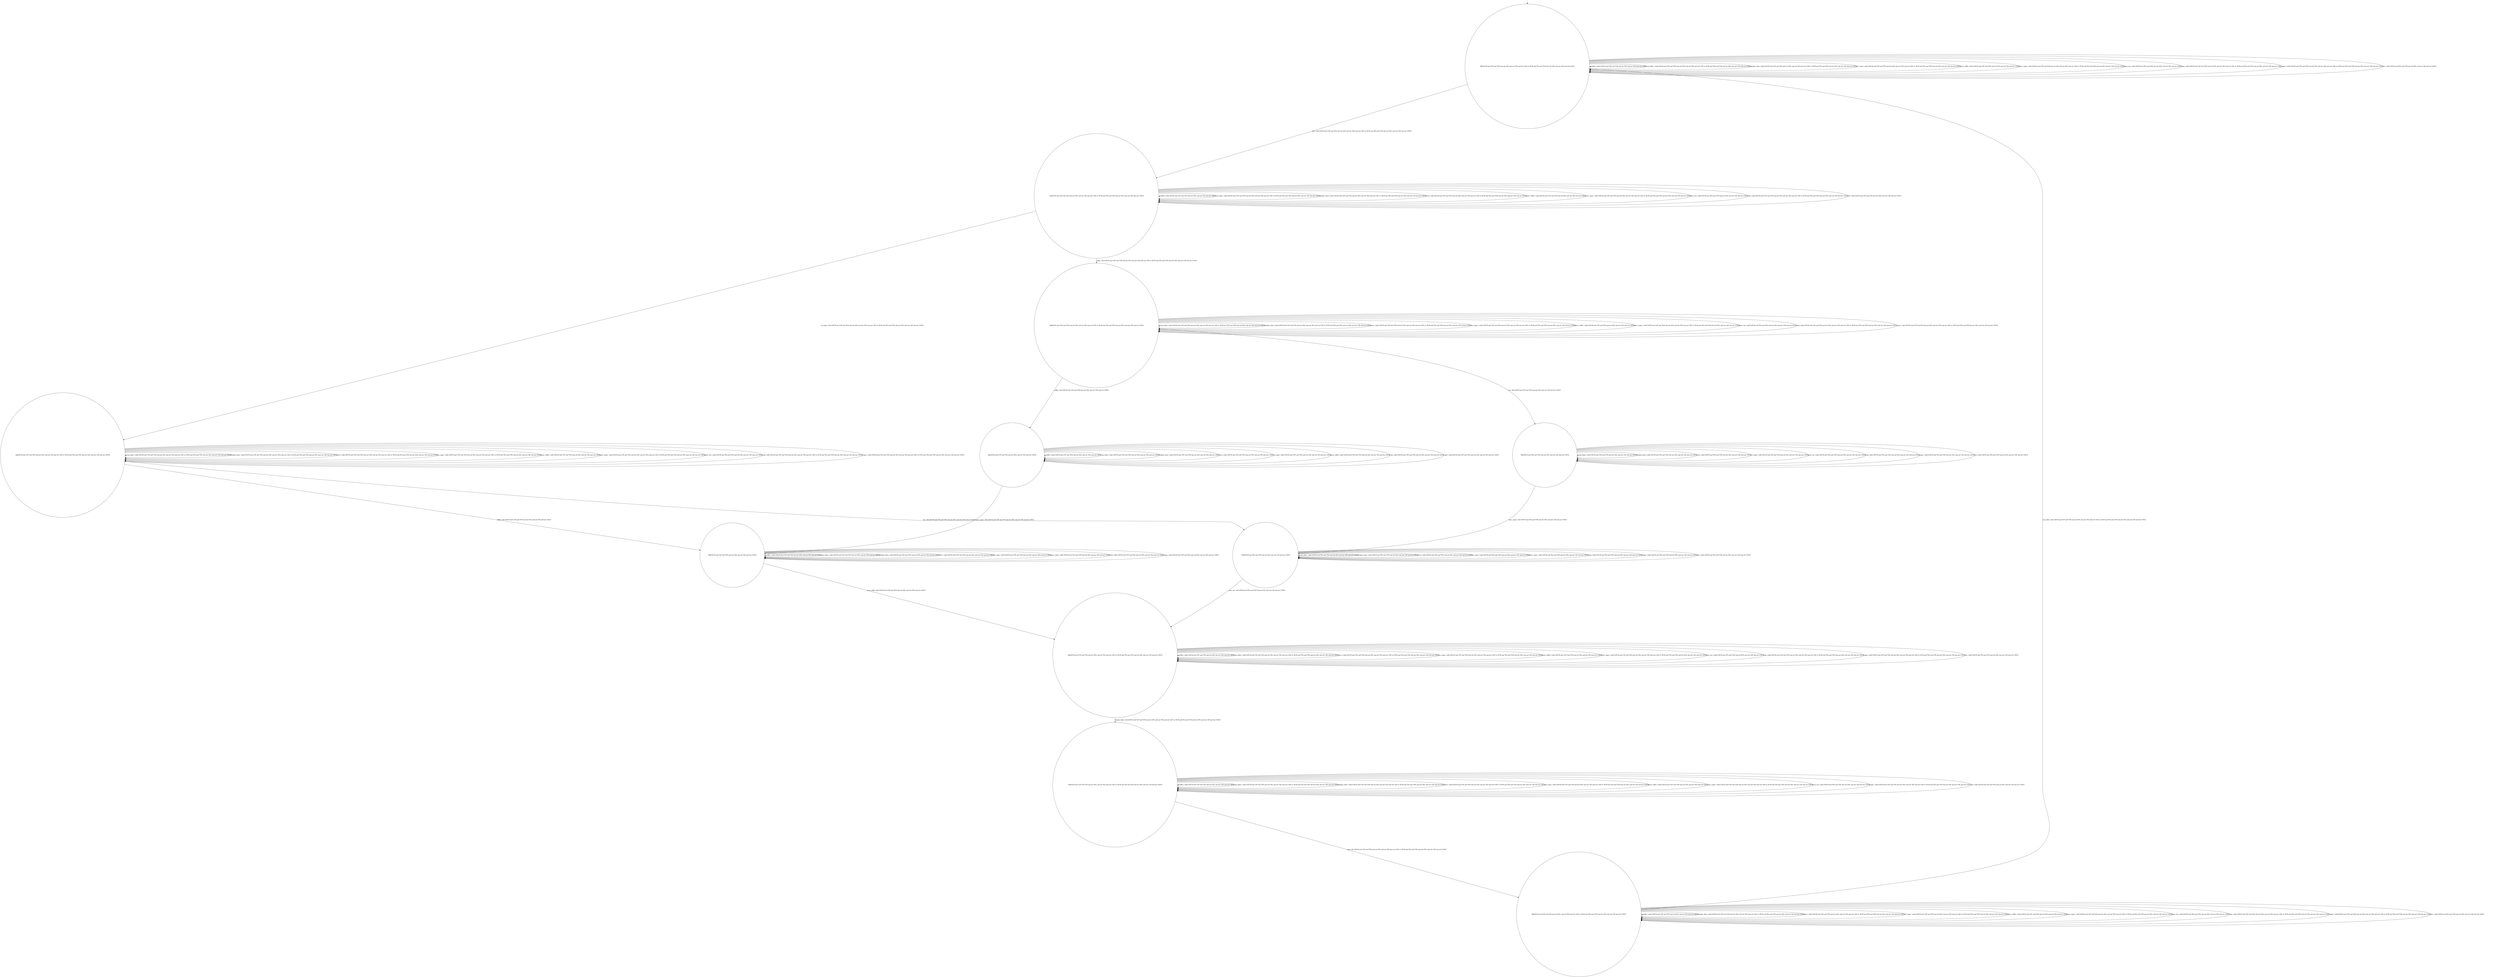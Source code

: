 digraph g {
	edge [lblstyle="above, sloped"];
	s0 [shape="circle" label="0@[((EUR and COF and TON and not DOL and not TEA and not CAP) or (EUR and TEA and TON and not DOL and not CAP and not COF))]"];
	s1 [shape="circle" label="1@[((EUR and COF and TON and not DOL and not TEA and not CAP) or (EUR and TEA and TON and not DOL and not CAP and not COF))]"];
	s2 [shape="circle" label="2@[((EUR and COF and TON and not DOL and not TEA and not CAP) or (EUR and TEA and TON and not DOL and not CAP and not COF))]"];
	s3 [shape="circle" label="3@[((EUR and COF and TON and not DOL and not TEA and not CAP) or (EUR and TEA and TON and not DOL and not CAP and not COF))]"];
	s4 [shape="circle" label="4@[((EUR and COF and TON and not DOL and not TEA and not CAP))]"];
	s5 [shape="circle" label="5@[((EUR and COF and TON and not DOL and not TEA and not CAP))]"];
	s6 [shape="circle" label="6@[((EUR and COF and TON and not DOL and not TEA and not CAP) or (EUR and TEA and TON and not DOL and not CAP and not COF))]"];
	s7 [shape="circle" label="7@[((EUR and COF and TON and not DOL and not TEA and not CAP) or (EUR and TEA and TON and not DOL and not CAP and not COF))]"];
	s8 [shape="circle" label="8@[((EUR and COF and TON and not DOL and not TEA and not CAP) or (EUR and TEA and TON and not DOL and not CAP and not COF))]"];
	s9 [shape="circle" label="9@[((EUR and TEA and TON and not DOL and not CAP and not COF))]"];
	s10 [shape="circle" label="10@[((EUR and TEA and TON and not DOL and not CAP and not COF))]"];
	s0 -> s0 [label="coffee / nok() [((EUR and COF and TON and not DOL and not TEA and not CAP))]"];
	s0 -> s0 [label="cup_taken / nok() [((EUR and COF and TON and not DOL and not TEA and not CAP) or (EUR and TEA and TON and not DOL and not CAP and not COF))]"];
	s0 -> s0 [label="display_done / nok() [((EUR and COF and TON and not DOL and not TEA and not CAP) or (EUR and TEA and TON and not DOL and not CAP and not COF))]"];
	s0 -> s1 [label="euro / ok() [((EUR and COF and TON and not DOL and not TEA and not CAP) or (EUR and TEA and TON and not DOL and not CAP and not COF))]"];
	s0 -> s0 [label="no_sugar / nok() [((EUR and COF and TON and not DOL and not TEA and not CAP) or (EUR and TEA and TON and not DOL and not CAP and not COF))]"];
	s0 -> s0 [label="pour_coffee / nok() [((EUR and COF and TON and not DOL and not TEA and not CAP))]"];
	s0 -> s0 [label="pour_sugar / nok() [((EUR and COF and TON and not DOL and not TEA and not CAP) or (EUR and TEA and TON and not DOL and not CAP and not COF))]"];
	s0 -> s0 [label="pour_tea / nok() [((EUR and TEA and TON and not DOL and not CAP and not COF))]"];
	s0 -> s0 [label="ring / nok() [((EUR and COF and TON and not DOL and not TEA and not CAP) or (EUR and TEA and TON and not DOL and not CAP and not COF))]"];
	s0 -> s0 [label="sugar / nok() [((EUR and COF and TON and not DOL and not TEA and not CAP) or (EUR and TEA and TON and not DOL and not CAP and not COF))]"];
	s0 -> s0 [label="tea / nok() [((EUR and TEA and TON and not DOL and not CAP and not COF))]"];
	s1 -> s1 [label="coffee / nok() [((EUR and COF and TON and not DOL and not TEA and not CAP))]"];
	s1 -> s1 [label="cup_taken / nok() [((EUR and COF and TON and not DOL and not TEA and not CAP) or (EUR and TEA and TON and not DOL and not CAP and not COF))]"];
	s1 -> s1 [label="display_done / nok() [((EUR and COF and TON and not DOL and not TEA and not CAP) or (EUR and TEA and TON and not DOL and not CAP and not COF))]"];
	s1 -> s1 [label="euro / nok() [((EUR and COF and TON and not DOL and not TEA and not CAP) or (EUR and TEA and TON and not DOL and not CAP and not COF))]"];
	s1 -> s2 [label="no_sugar / ok() [((EUR and COF and TON and not DOL and not TEA and not CAP) or (EUR and TEA and TON and not DOL and not CAP and not COF))]"];
	s1 -> s1 [label="pour_coffee / nok() [((EUR and COF and TON and not DOL and not TEA and not CAP))]"];
	s1 -> s1 [label="pour_sugar / nok() [((EUR and COF and TON and not DOL and not TEA and not CAP) or (EUR and TEA and TON and not DOL and not CAP and not COF))]"];
	s1 -> s1 [label="pour_tea / nok() [((EUR and TEA and TON and not DOL and not CAP and not COF))]"];
	s1 -> s1 [label="ring / nok() [((EUR and COF and TON and not DOL and not TEA and not CAP) or (EUR and TEA and TON and not DOL and not CAP and not COF))]"];
	s1 -> s3 [label="sugar / ok() [((EUR and COF and TON and not DOL and not TEA and not CAP) or (EUR and TEA and TON and not DOL and not CAP and not COF))]"];
	s1 -> s1 [label="tea / nok() [((EUR and TEA and TON and not DOL and not CAP and not COF))]"];
	s2 -> s5 [label="coffee / ok() [((EUR and COF and TON and not DOL and not TEA and not CAP))]"];
	s2 -> s2 [label="cup_taken / nok() [((EUR and COF and TON and not DOL and not TEA and not CAP) or (EUR and TEA and TON and not DOL and not CAP and not COF))]"];
	s2 -> s2 [label="display_done / nok() [((EUR and COF and TON and not DOL and not TEA and not CAP) or (EUR and TEA and TON and not DOL and not CAP and not COF))]"];
	s2 -> s2 [label="euro / nok() [((EUR and COF and TON and not DOL and not TEA and not CAP) or (EUR and TEA and TON and not DOL and not CAP and not COF))]"];
	s2 -> s2 [label="no_sugar / nok() [((EUR and COF and TON and not DOL and not TEA and not CAP) or (EUR and TEA and TON and not DOL and not CAP and not COF))]"];
	s2 -> s2 [label="pour_coffee / nok() [((EUR and COF and TON and not DOL and not TEA and not CAP))]"];
	s2 -> s2 [label="pour_sugar / nok() [((EUR and COF and TON and not DOL and not TEA and not CAP) or (EUR and TEA and TON and not DOL and not CAP and not COF))]"];
	s2 -> s2 [label="pour_tea / nok() [((EUR and TEA and TON and not DOL and not CAP and not COF))]"];
	s2 -> s2 [label="ring / nok() [((EUR and COF and TON and not DOL and not TEA and not CAP) or (EUR and TEA and TON and not DOL and not CAP and not COF))]"];
	s2 -> s2 [label="sugar / void() [((EUR and COF and TON and not DOL and not TEA and not CAP) or (EUR and TEA and TON and not DOL and not CAP and not COF))]"];
	s2 -> s10 [label="tea / ok() [((EUR and TEA and TON and not DOL and not CAP and not COF))]"];
	s3 -> s4 [label="coffee / ok() [((EUR and COF and TON and not DOL and not TEA and not CAP))]"];
	s3 -> s3 [label="cup_taken / nok() [((EUR and COF and TON and not DOL and not TEA and not CAP) or (EUR and TEA and TON and not DOL and not CAP and not COF))]"];
	s3 -> s3 [label="display_done / nok() [((EUR and COF and TON and not DOL and not TEA and not CAP) or (EUR and TEA and TON and not DOL and not CAP and not COF))]"];
	s3 -> s3 [label="euro / nok() [((EUR and COF and TON and not DOL and not TEA and not CAP) or (EUR and TEA and TON and not DOL and not CAP and not COF))]"];
	s3 -> s3 [label="no_sugar / void() [((EUR and COF and TON and not DOL and not TEA and not CAP) or (EUR and TEA and TON and not DOL and not CAP and not COF))]"];
	s3 -> s3 [label="pour_coffee / nok() [((EUR and COF and TON and not DOL and not TEA and not CAP))]"];
	s3 -> s3 [label="pour_sugar / nok() [((EUR and COF and TON and not DOL and not TEA and not CAP) or (EUR and TEA and TON and not DOL and not CAP and not COF))]"];
	s3 -> s3 [label="pour_tea / nok() [((EUR and TEA and TON and not DOL and not CAP and not COF))]"];
	s3 -> s3 [label="ring / nok() [((EUR and COF and TON and not DOL and not TEA and not CAP) or (EUR and TEA and TON and not DOL and not CAP and not COF))]"];
	s3 -> s3 [label="sugar / nok() [((EUR and COF and TON and not DOL and not TEA and not CAP) or (EUR and TEA and TON and not DOL and not CAP and not COF))]"];
	s3 -> s9 [label="tea / ok() [((EUR and TEA and TON and not DOL and not CAP and not COF))]"];
	s4 -> s4 [label="coffee / nok() [((EUR and COF and TON and not DOL and not TEA and not CAP))]"];
	s4 -> s4 [label="cup_taken / nok() [((EUR and COF and TON and not DOL and not TEA and not CAP))]"];
	s4 -> s4 [label="display_done / nok() [((EUR and COF and TON and not DOL and not TEA and not CAP))]"];
	s4 -> s4 [label="euro / nok() [((EUR and COF and TON and not DOL and not TEA and not CAP))]"];
	s4 -> s4 [label="no_sugar / nok() [((EUR and COF and TON and not DOL and not TEA and not CAP))]"];
	s4 -> s4 [label="pour_coffee / nok() [((EUR and COF and TON and not DOL and not TEA and not CAP))]"];
	s4 -> s5 [label="pour_sugar / ok() [((EUR and COF and TON and not DOL and not TEA and not CAP))]"];
	s4 -> s4 [label="ring / nok() [((EUR and COF and TON and not DOL and not TEA and not CAP))]"];
	s4 -> s4 [label="sugar / nok() [((EUR and COF and TON and not DOL and not TEA and not CAP))]"];
	s5 -> s5 [label="coffee / nok() [((EUR and COF and TON and not DOL and not TEA and not CAP))]"];
	s5 -> s5 [label="cup_taken / nok() [((EUR and COF and TON and not DOL and not TEA and not CAP))]"];
	s5 -> s5 [label="display_done / nok() [((EUR and COF and TON and not DOL and not TEA and not CAP))]"];
	s5 -> s5 [label="euro / nok() [((EUR and COF and TON and not DOL and not TEA and not CAP))]"];
	s5 -> s5 [label="no_sugar / nok() [((EUR and COF and TON and not DOL and not TEA and not CAP))]"];
	s5 -> s6 [label="pour_coffee / ok() [((EUR and COF and TON and not DOL and not TEA and not CAP))]"];
	s5 -> s5 [label="pour_sugar / nok() [((EUR and COF and TON and not DOL and not TEA and not CAP))]"];
	s5 -> s5 [label="ring / nok() [((EUR and COF and TON and not DOL and not TEA and not CAP))]"];
	s5 -> s5 [label="sugar / nok() [((EUR and COF and TON and not DOL and not TEA and not CAP))]"];
	s6 -> s6 [label="coffee / nok() [((EUR and COF and TON and not DOL and not TEA and not CAP))]"];
	s6 -> s6 [label="cup_taken / nok() [((EUR and COF and TON and not DOL and not TEA and not CAP) or (EUR and TEA and TON and not DOL and not CAP and not COF))]"];
	s6 -> s7 [label="display_done / ok() [((EUR and COF and TON and not DOL and not TEA and not CAP) or (EUR and TEA and TON and not DOL and not CAP and not COF))]"];
	s6 -> s6 [label="euro / nok() [((EUR and COF and TON and not DOL and not TEA and not CAP) or (EUR and TEA and TON and not DOL and not CAP and not COF))]"];
	s6 -> s6 [label="no_sugar / nok() [((EUR and COF and TON and not DOL and not TEA and not CAP) or (EUR and TEA and TON and not DOL and not CAP and not COF))]"];
	s6 -> s6 [label="pour_coffee / nok() [((EUR and COF and TON and not DOL and not TEA and not CAP))]"];
	s6 -> s6 [label="pour_sugar / nok() [((EUR and COF and TON and not DOL and not TEA and not CAP) or (EUR and TEA and TON and not DOL and not CAP and not COF))]"];
	s6 -> s6 [label="pour_tea / nok() [((EUR and TEA and TON and not DOL and not CAP and not COF))]"];
	s6 -> s6 [label="ring / nok() [((EUR and COF and TON and not DOL and not TEA and not CAP) or (EUR and TEA and TON and not DOL and not CAP and not COF))]"];
	s6 -> s6 [label="sugar / nok() [((EUR and COF and TON and not DOL and not TEA and not CAP) or (EUR and TEA and TON and not DOL and not CAP and not COF))]"];
	s6 -> s6 [label="tea / nok() [((EUR and TEA and TON and not DOL and not CAP and not COF))]"];
	s7 -> s7 [label="coffee / nok() [((EUR and COF and TON and not DOL and not TEA and not CAP))]"];
	s7 -> s7 [label="cup_taken / nok() [((EUR and COF and TON and not DOL and not TEA and not CAP) or (EUR and TEA and TON and not DOL and not CAP and not COF))]"];
	s7 -> s7 [label="display_done / nok() [((EUR and COF and TON and not DOL and not TEA and not CAP) or (EUR and TEA and TON and not DOL and not CAP and not COF))]"];
	s7 -> s7 [label="euro / nok() [((EUR and COF and TON and not DOL and not TEA and not CAP) or (EUR and TEA and TON and not DOL and not CAP and not COF))]"];
	s7 -> s7 [label="no_sugar / nok() [((EUR and COF and TON and not DOL and not TEA and not CAP) or (EUR and TEA and TON and not DOL and not CAP and not COF))]"];
	s7 -> s7 [label="pour_coffee / nok() [((EUR and COF and TON and not DOL and not TEA and not CAP))]"];
	s7 -> s7 [label="pour_sugar / nok() [((EUR and COF and TON and not DOL and not TEA and not CAP) or (EUR and TEA and TON and not DOL and not CAP and not COF))]"];
	s7 -> s7 [label="pour_tea / nok() [((EUR and TEA and TON and not DOL and not CAP and not COF))]"];
	s7 -> s8 [label="ring / ok() [((EUR and COF and TON and not DOL and not TEA and not CAP) or (EUR and TEA and TON and not DOL and not CAP and not COF))]"];
	s7 -> s7 [label="sugar / nok() [((EUR and COF and TON and not DOL and not TEA and not CAP) or (EUR and TEA and TON and not DOL and not CAP and not COF))]"];
	s7 -> s7 [label="tea / nok() [((EUR and TEA and TON and not DOL and not CAP and not COF))]"];
	s8 -> s8 [label="coffee / nok() [((EUR and COF and TON and not DOL and not TEA and not CAP))]"];
	s8 -> s0 [label="cup_taken / ok() [((EUR and COF and TON and not DOL and not TEA and not CAP) or (EUR and TEA and TON and not DOL and not CAP and not COF))]"];
	s8 -> s8 [label="display_done / nok() [((EUR and COF and TON and not DOL and not TEA and not CAP) or (EUR and TEA and TON and not DOL and not CAP and not COF))]"];
	s8 -> s8 [label="euro / nok() [((EUR and COF and TON and not DOL and not TEA and not CAP) or (EUR and TEA and TON and not DOL and not CAP and not COF))]"];
	s8 -> s8 [label="no_sugar / nok() [((EUR and COF and TON and not DOL and not TEA and not CAP) or (EUR and TEA and TON and not DOL and not CAP and not COF))]"];
	s8 -> s8 [label="pour_coffee / nok() [((EUR and COF and TON and not DOL and not TEA and not CAP))]"];
	s8 -> s8 [label="pour_sugar / nok() [((EUR and COF and TON and not DOL and not TEA and not CAP) or (EUR and TEA and TON and not DOL and not CAP and not COF))]"];
	s8 -> s8 [label="pour_tea / nok() [((EUR and TEA and TON and not DOL and not CAP and not COF))]"];
	s8 -> s8 [label="ring / nok() [((EUR and COF and TON and not DOL and not TEA and not CAP) or (EUR and TEA and TON and not DOL and not CAP and not COF))]"];
	s8 -> s8 [label="sugar / nok() [((EUR and COF and TON and not DOL and not TEA and not CAP) or (EUR and TEA and TON and not DOL and not CAP and not COF))]"];
	s8 -> s8 [label="tea / nok() [((EUR and TEA and TON and not DOL and not CAP and not COF))]"];
	s9 -> s9 [label="cup_taken / nok() [((EUR and TEA and TON and not DOL and not CAP and not COF))]"];
	s9 -> s9 [label="display_done / nok() [((EUR and TEA and TON and not DOL and not CAP and not COF))]"];
	s9 -> s9 [label="euro / nok() [((EUR and TEA and TON and not DOL and not CAP and not COF))]"];
	s9 -> s9 [label="no_sugar / nok() [((EUR and TEA and TON and not DOL and not CAP and not COF))]"];
	s9 -> s10 [label="pour_sugar / ok() [((EUR and TEA and TON and not DOL and not CAP and not COF))]"];
	s9 -> s9 [label="pour_tea / nok() [((EUR and TEA and TON and not DOL and not CAP and not COF))]"];
	s9 -> s9 [label="ring / nok() [((EUR and TEA and TON and not DOL and not CAP and not COF))]"];
	s9 -> s9 [label="sugar / nok() [((EUR and TEA and TON and not DOL and not CAP and not COF))]"];
	s9 -> s9 [label="tea / nok() [((EUR and TEA and TON and not DOL and not CAP and not COF))]"];
	s10 -> s10 [label="cup_taken / nok() [((EUR and TEA and TON and not DOL and not CAP and not COF))]"];
	s10 -> s10 [label="display_done / nok() [((EUR and TEA and TON and not DOL and not CAP and not COF))]"];
	s10 -> s10 [label="euro / nok() [((EUR and TEA and TON and not DOL and not CAP and not COF))]"];
	s10 -> s10 [label="no_sugar / nok() [((EUR and TEA and TON and not DOL and not CAP and not COF))]"];
	s10 -> s10 [label="pour_sugar / nok() [((EUR and TEA and TON and not DOL and not CAP and not COF))]"];
	s10 -> s6 [label="pour_tea / ok() [((EUR and TEA and TON and not DOL and not CAP and not COF))]"];
	s10 -> s10 [label="ring / nok() [((EUR and TEA and TON and not DOL and not CAP and not COF))]"];
	s10 -> s10 [label="sugar / nok() [((EUR and TEA and TON and not DOL and not CAP and not COF))]"];
	s10 -> s10 [label="tea / nok() [((EUR and TEA and TON and not DOL and not CAP and not COF))]"];
	__start0 [label="" shape="none" width="0" height="0"];
	__start0 -> s0;
}